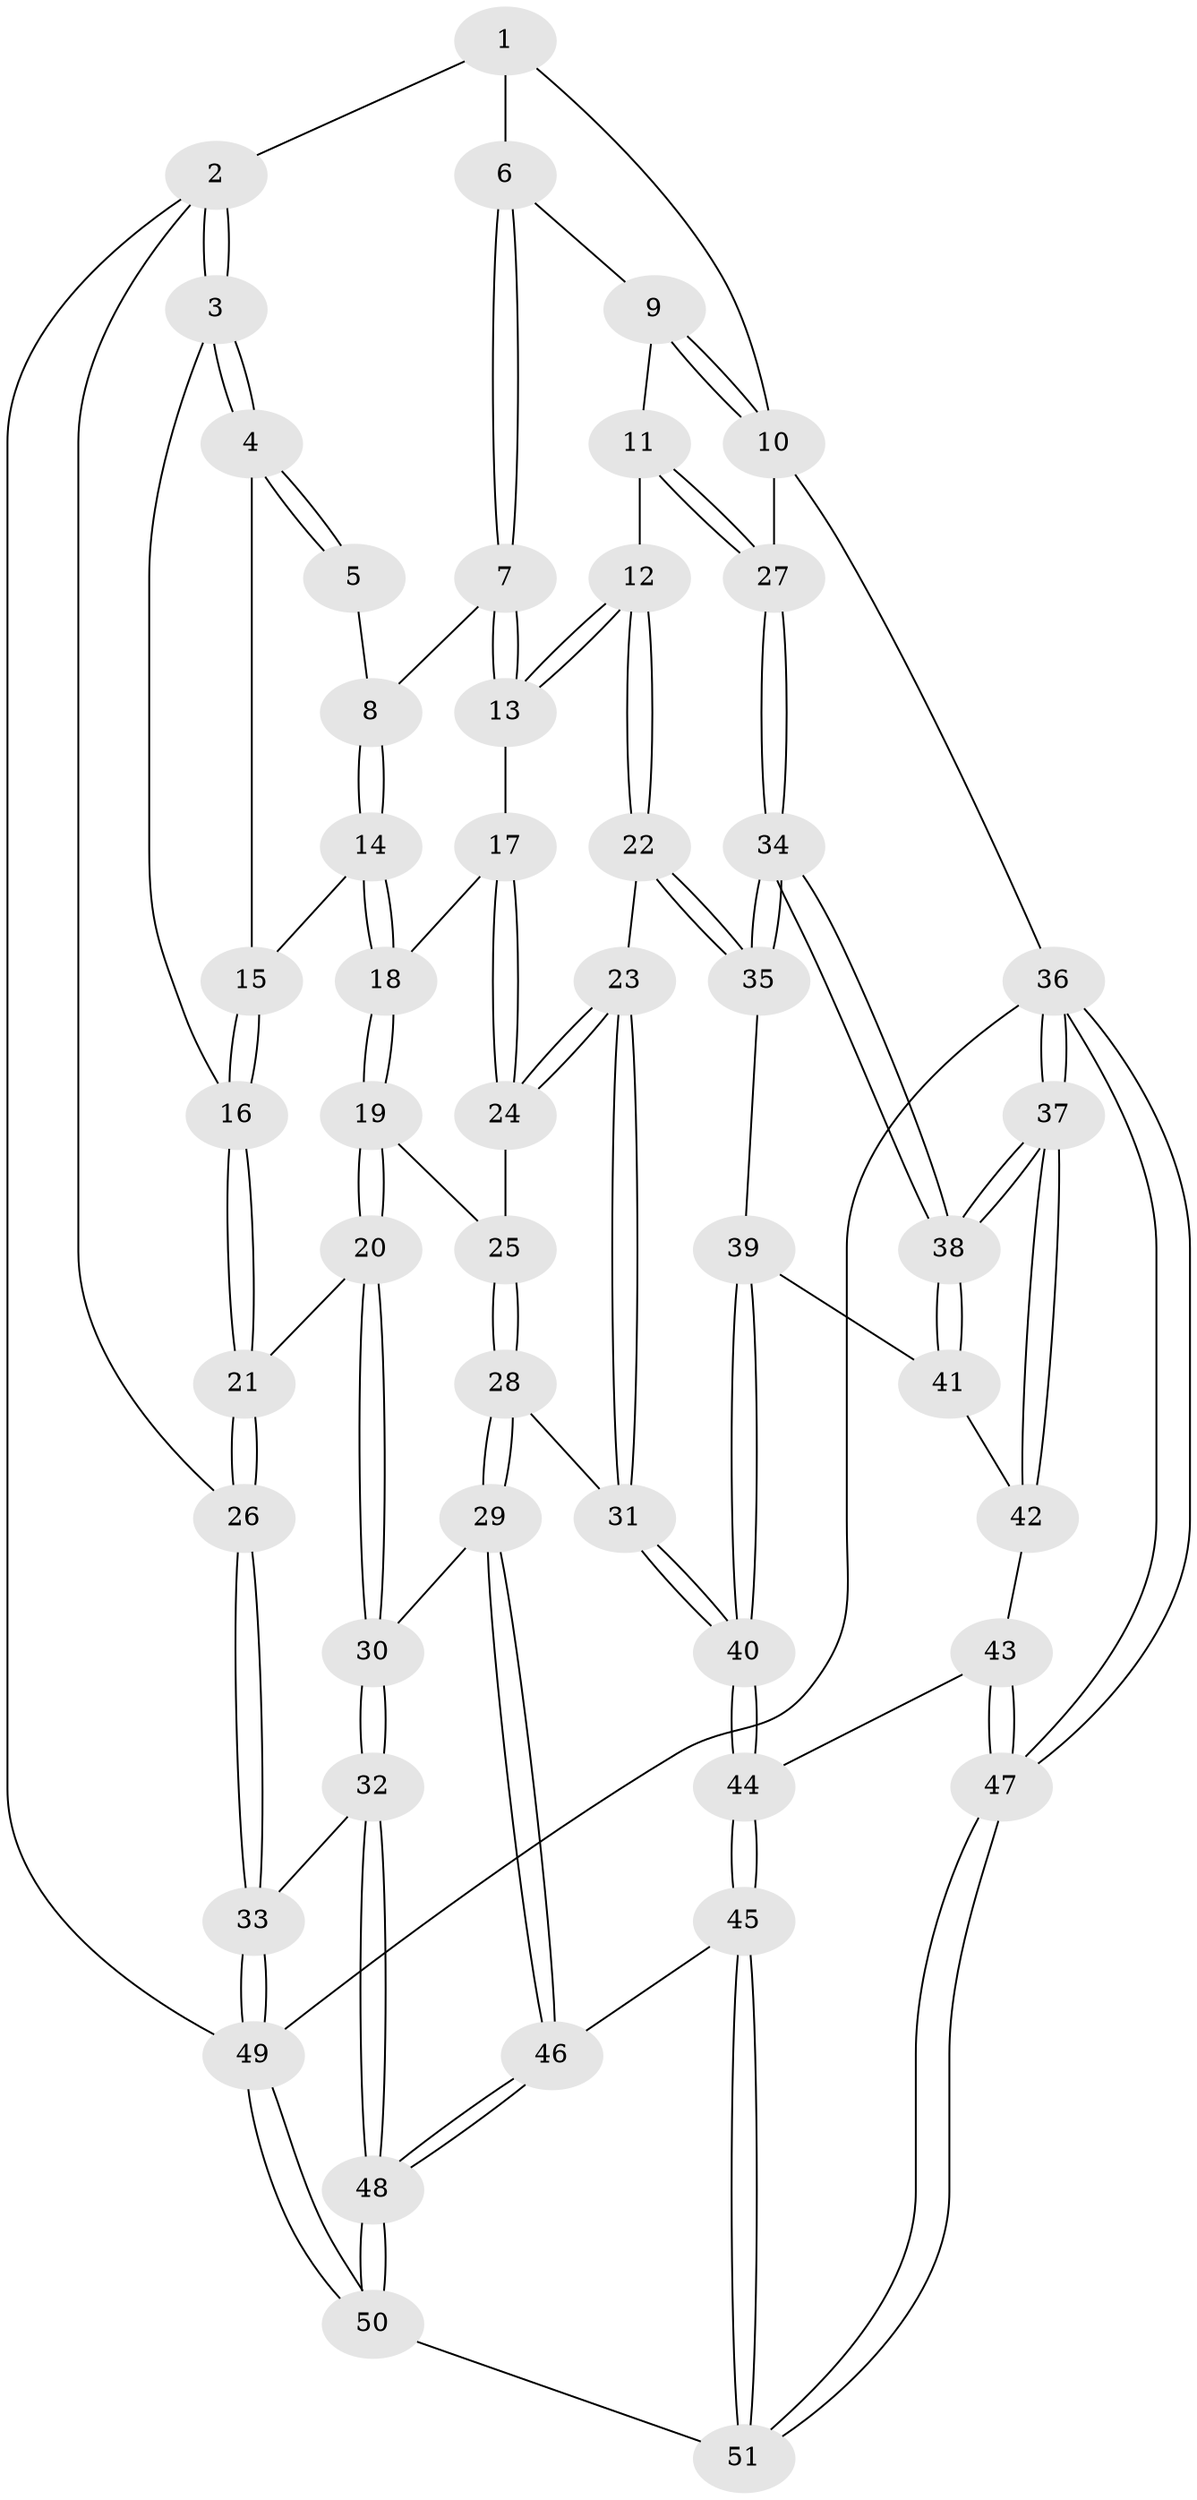 // coarse degree distribution, {4: 0.34285714285714286, 5: 0.45714285714285713, 3: 0.05714285714285714, 6: 0.14285714285714285}
// Generated by graph-tools (version 1.1) at 2025/24/03/03/25 07:24:35]
// undirected, 51 vertices, 124 edges
graph export_dot {
graph [start="1"]
  node [color=gray90,style=filled];
  1 [pos="+0.39889213338100754+0"];
  2 [pos="+0+0.20559062331548025"];
  3 [pos="+0+0.20546340200936755"];
  4 [pos="+0.27148137783371656+0.12812152915799638"];
  5 [pos="+0.3883516169900565+0"];
  6 [pos="+0.7638862875456806+0"];
  7 [pos="+0.68966612978545+0.23304395956061244"];
  8 [pos="+0.5033534243524753+0.21001834923094545"];
  9 [pos="+0.8088567956444435+0"];
  10 [pos="+1+0"];
  11 [pos="+0.882204953368406+0.3716923574975335"];
  12 [pos="+0.8143622089950378+0.40332809126024377"];
  13 [pos="+0.6989564706816426+0.2820816377466284"];
  14 [pos="+0.45879293538358484+0.31318412780390764"];
  15 [pos="+0.28524906679922246+0.2160858327234264"];
  16 [pos="+0.24113935800932082+0.3368176032035016"];
  17 [pos="+0.5647096660662096+0.3552620011026275"];
  18 [pos="+0.47007560690656863+0.34688056573494935"];
  19 [pos="+0.43357942150934925+0.4115514619191436"];
  20 [pos="+0.319563397312028+0.4489401836374925"];
  21 [pos="+0.24470390206347278+0.4122019105952878"];
  22 [pos="+0.7959264145139527+0.4677597340406905"];
  23 [pos="+0.6858379532410241+0.529590925258951"];
  24 [pos="+0.5866895013483939+0.43894048368433985"];
  25 [pos="+0.4895629774342997+0.4933232437484423"];
  26 [pos="+0+0.5827576754719529"];
  27 [pos="+1+0.2880419634348619"];
  28 [pos="+0.5265408583941971+0.6509613786696861"];
  29 [pos="+0.48645961744561256+0.6731198535917287"];
  30 [pos="+0.352462782124978+0.61318365588549"];
  31 [pos="+0.5901398627704132+0.6472276721873668"];
  32 [pos="+0.17059082207795298+0.6857649058338444"];
  33 [pos="+0+0.60899380554411"];
  34 [pos="+1+0.5718616994602537"];
  35 [pos="+0.8557455929907106+0.564197255740475"];
  36 [pos="+1+1"];
  37 [pos="+1+0.8694787939806089"];
  38 [pos="+1+0.8122414106996508"];
  39 [pos="+0.8600382505647578+0.6220316531183477"];
  40 [pos="+0.6900830574847278+0.7471847428747552"];
  41 [pos="+0.8627044435426189+0.6265043711751148"];
  42 [pos="+0.8724855820442146+0.7514081674063261"];
  43 [pos="+0.8617472910224051+0.7600084937217904"];
  44 [pos="+0.7131410864184373+0.8011662277138145"];
  45 [pos="+0.7099609987137925+0.8835913245298513"];
  46 [pos="+0.41093414302506853+0.8978151632683355"];
  47 [pos="+0.9101834551264242+1"];
  48 [pos="+0.34579139247484436+0.9702574271243047"];
  49 [pos="+0+1"];
  50 [pos="+0.2881132676435463+1"];
  51 [pos="+0.8936025660746174+1"];
  1 -- 2;
  1 -- 6;
  1 -- 10;
  2 -- 3;
  2 -- 3;
  2 -- 26;
  2 -- 49;
  3 -- 4;
  3 -- 4;
  3 -- 16;
  4 -- 5;
  4 -- 5;
  4 -- 15;
  5 -- 8;
  6 -- 7;
  6 -- 7;
  6 -- 9;
  7 -- 8;
  7 -- 13;
  7 -- 13;
  8 -- 14;
  8 -- 14;
  9 -- 10;
  9 -- 10;
  9 -- 11;
  10 -- 27;
  10 -- 36;
  11 -- 12;
  11 -- 27;
  11 -- 27;
  12 -- 13;
  12 -- 13;
  12 -- 22;
  12 -- 22;
  13 -- 17;
  14 -- 15;
  14 -- 18;
  14 -- 18;
  15 -- 16;
  15 -- 16;
  16 -- 21;
  16 -- 21;
  17 -- 18;
  17 -- 24;
  17 -- 24;
  18 -- 19;
  18 -- 19;
  19 -- 20;
  19 -- 20;
  19 -- 25;
  20 -- 21;
  20 -- 30;
  20 -- 30;
  21 -- 26;
  21 -- 26;
  22 -- 23;
  22 -- 35;
  22 -- 35;
  23 -- 24;
  23 -- 24;
  23 -- 31;
  23 -- 31;
  24 -- 25;
  25 -- 28;
  25 -- 28;
  26 -- 33;
  26 -- 33;
  27 -- 34;
  27 -- 34;
  28 -- 29;
  28 -- 29;
  28 -- 31;
  29 -- 30;
  29 -- 46;
  29 -- 46;
  30 -- 32;
  30 -- 32;
  31 -- 40;
  31 -- 40;
  32 -- 33;
  32 -- 48;
  32 -- 48;
  33 -- 49;
  33 -- 49;
  34 -- 35;
  34 -- 35;
  34 -- 38;
  34 -- 38;
  35 -- 39;
  36 -- 37;
  36 -- 37;
  36 -- 47;
  36 -- 47;
  36 -- 49;
  37 -- 38;
  37 -- 38;
  37 -- 42;
  37 -- 42;
  38 -- 41;
  38 -- 41;
  39 -- 40;
  39 -- 40;
  39 -- 41;
  40 -- 44;
  40 -- 44;
  41 -- 42;
  42 -- 43;
  43 -- 44;
  43 -- 47;
  43 -- 47;
  44 -- 45;
  44 -- 45;
  45 -- 46;
  45 -- 51;
  45 -- 51;
  46 -- 48;
  46 -- 48;
  47 -- 51;
  47 -- 51;
  48 -- 50;
  48 -- 50;
  49 -- 50;
  49 -- 50;
  50 -- 51;
}
